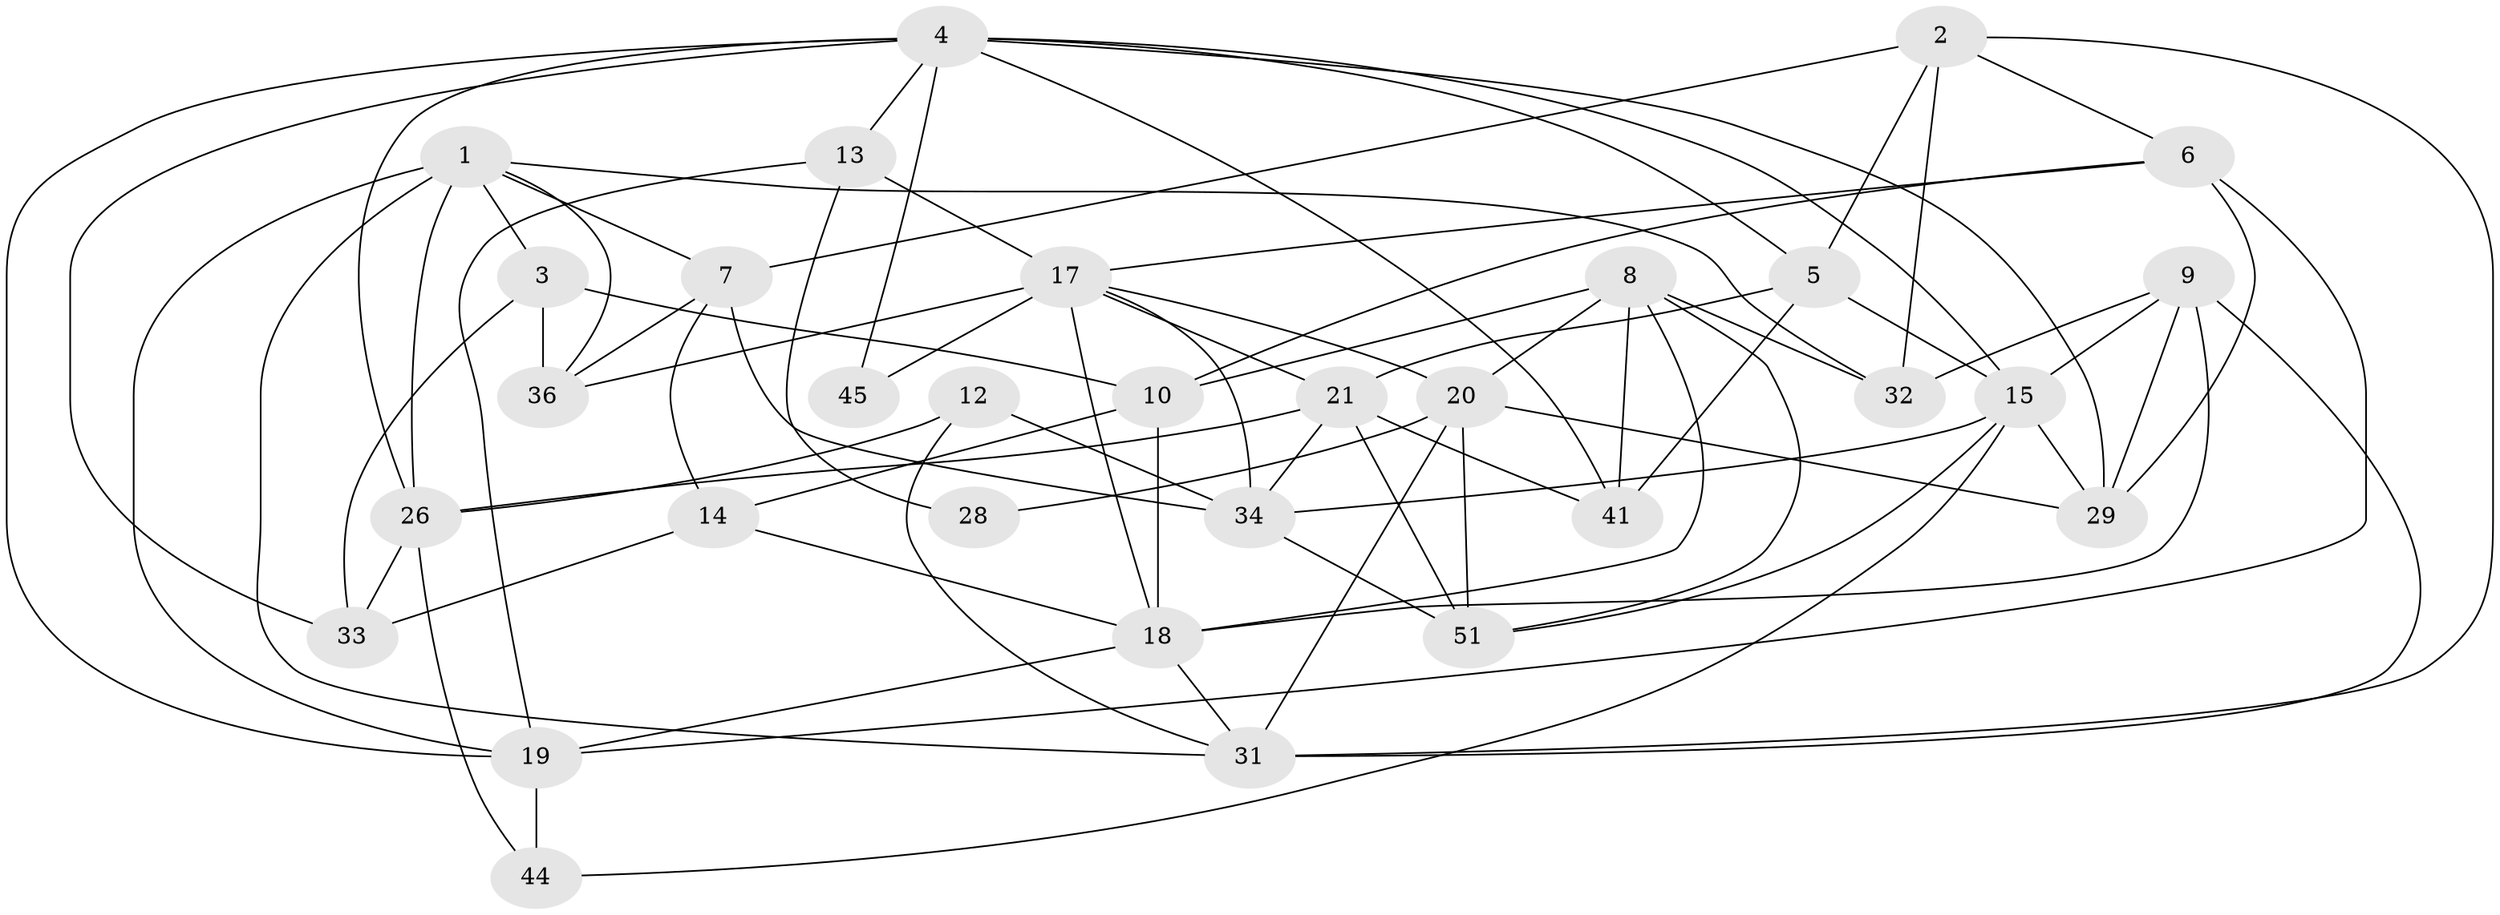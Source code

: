 // original degree distribution, {8: 0.03773584905660377, 4: 0.3584905660377358, 3: 0.22641509433962265, 5: 0.1509433962264151, 6: 0.09433962264150944, 2: 0.1320754716981132}
// Generated by graph-tools (version 1.1) at 2025/11/02/27/25 16:11:24]
// undirected, 31 vertices, 79 edges
graph export_dot {
graph [start="1"]
  node [color=gray90,style=filled];
  1 [super="+25"];
  2 [super="+30"];
  3 [super="+43"];
  4 [super="+11"];
  5 [super="+38"];
  6 [super="+46"];
  7;
  8 [super="+22"];
  9 [super="+16"];
  10 [super="+39"];
  12;
  13 [super="+40"];
  14;
  15 [super="+48"];
  17 [super="+50"];
  18 [super="+23"];
  19 [super="+24"];
  20 [super="+47"];
  21 [super="+27"];
  26 [super="+35"];
  28;
  29 [super="+49"];
  31 [super="+42"];
  32;
  33;
  34 [super="+37"];
  36;
  41 [super="+53"];
  44 [super="+52"];
  45;
  51;
  1 -- 7;
  1 -- 19;
  1 -- 26 [weight=2];
  1 -- 32;
  1 -- 36;
  1 -- 31;
  1 -- 3;
  2 -- 32;
  2 -- 5;
  2 -- 31;
  2 -- 6;
  2 -- 7;
  3 -- 10;
  3 -- 33;
  3 -- 36;
  4 -- 29;
  4 -- 15;
  4 -- 45;
  4 -- 33;
  4 -- 5;
  4 -- 41;
  4 -- 13;
  4 -- 26;
  4 -- 19;
  5 -- 41;
  5 -- 21;
  5 -- 15;
  6 -- 29;
  6 -- 17;
  6 -- 10;
  6 -- 19;
  7 -- 34;
  7 -- 14;
  7 -- 36;
  8 -- 41 [weight=2];
  8 -- 20;
  8 -- 10;
  8 -- 32;
  8 -- 18;
  8 -- 51;
  9 -- 15 [weight=2];
  9 -- 18;
  9 -- 32;
  9 -- 31;
  9 -- 29;
  10 -- 18;
  10 -- 14;
  12 -- 34;
  12 -- 31;
  12 -- 26;
  13 -- 17 [weight=2];
  13 -- 28;
  13 -- 19;
  14 -- 33;
  14 -- 18;
  15 -- 34;
  15 -- 44;
  15 -- 51;
  15 -- 29;
  17 -- 21;
  17 -- 36;
  17 -- 18;
  17 -- 34;
  17 -- 45;
  17 -- 20;
  18 -- 31;
  18 -- 19;
  19 -- 44;
  20 -- 51;
  20 -- 28;
  20 -- 29 [weight=2];
  20 -- 31;
  21 -- 34;
  21 -- 41;
  21 -- 26;
  21 -- 51;
  26 -- 44;
  26 -- 33;
  34 -- 51;
}
